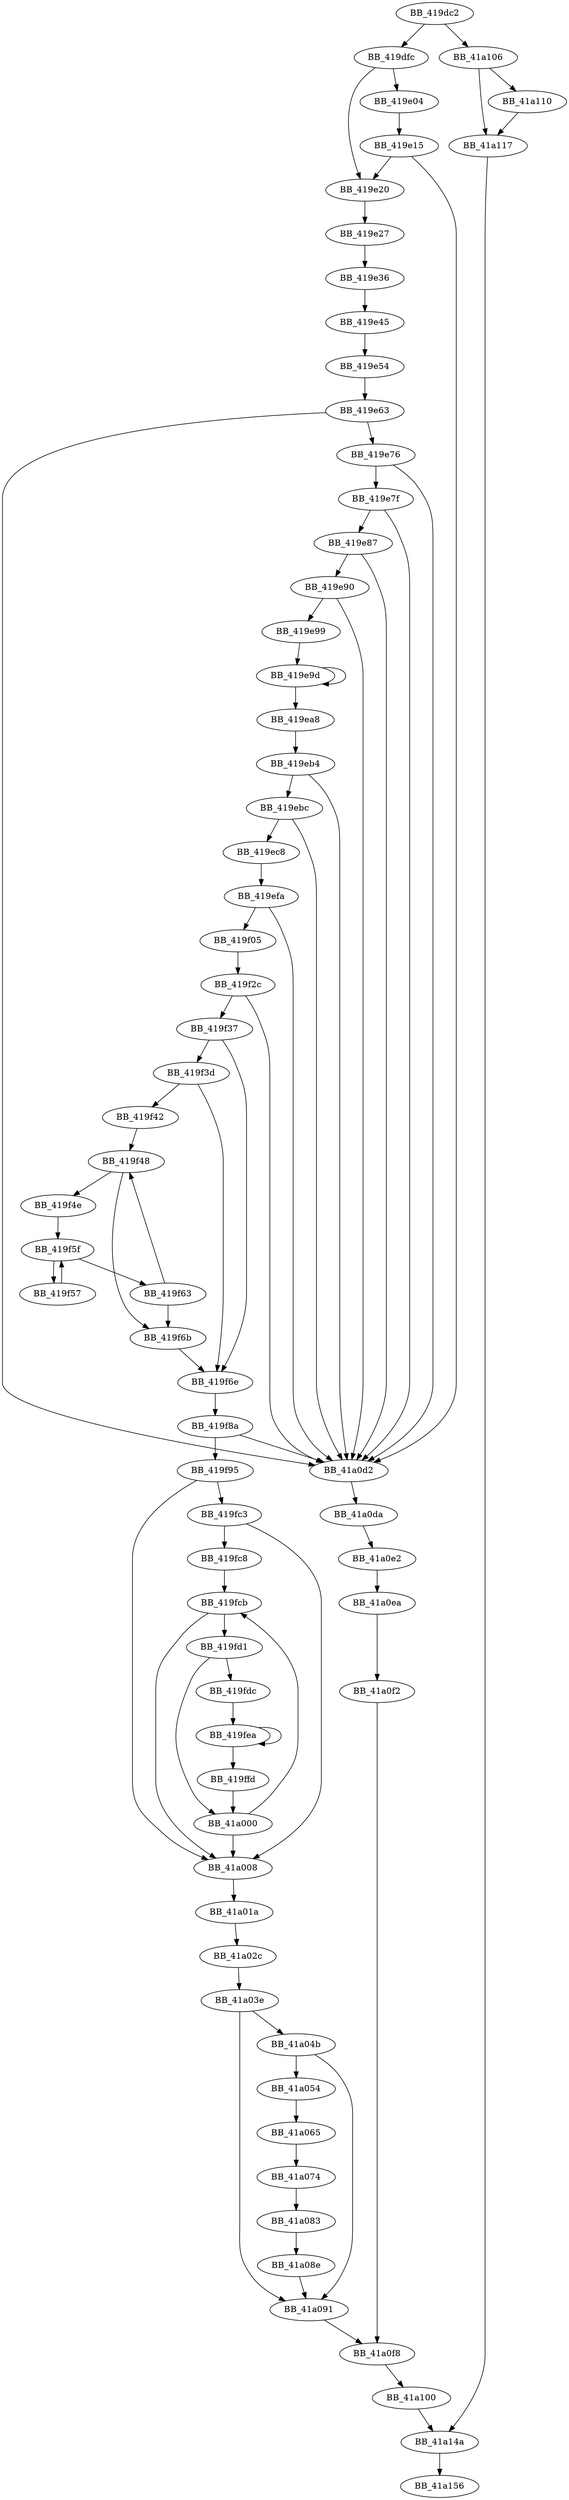 DiGraph ___init_ctype{
BB_419dc2->BB_419dfc
BB_419dc2->BB_41a106
BB_419dfc->BB_419e04
BB_419dfc->BB_419e20
BB_419e04->BB_419e15
BB_419e15->BB_419e20
BB_419e15->BB_41a0d2
BB_419e20->BB_419e27
BB_419e27->BB_419e36
BB_419e36->BB_419e45
BB_419e45->BB_419e54
BB_419e54->BB_419e63
BB_419e63->BB_419e76
BB_419e63->BB_41a0d2
BB_419e76->BB_419e7f
BB_419e76->BB_41a0d2
BB_419e7f->BB_419e87
BB_419e7f->BB_41a0d2
BB_419e87->BB_419e90
BB_419e87->BB_41a0d2
BB_419e90->BB_419e99
BB_419e90->BB_41a0d2
BB_419e99->BB_419e9d
BB_419e9d->BB_419e9d
BB_419e9d->BB_419ea8
BB_419ea8->BB_419eb4
BB_419eb4->BB_419ebc
BB_419eb4->BB_41a0d2
BB_419ebc->BB_419ec8
BB_419ebc->BB_41a0d2
BB_419ec8->BB_419efa
BB_419efa->BB_419f05
BB_419efa->BB_41a0d2
BB_419f05->BB_419f2c
BB_419f2c->BB_419f37
BB_419f2c->BB_41a0d2
BB_419f37->BB_419f3d
BB_419f37->BB_419f6e
BB_419f3d->BB_419f42
BB_419f3d->BB_419f6e
BB_419f42->BB_419f48
BB_419f48->BB_419f4e
BB_419f48->BB_419f6b
BB_419f4e->BB_419f5f
BB_419f57->BB_419f5f
BB_419f5f->BB_419f57
BB_419f5f->BB_419f63
BB_419f63->BB_419f48
BB_419f63->BB_419f6b
BB_419f6b->BB_419f6e
BB_419f6e->BB_419f8a
BB_419f8a->BB_419f95
BB_419f8a->BB_41a0d2
BB_419f95->BB_419fc3
BB_419f95->BB_41a008
BB_419fc3->BB_419fc8
BB_419fc3->BB_41a008
BB_419fc8->BB_419fcb
BB_419fcb->BB_419fd1
BB_419fcb->BB_41a008
BB_419fd1->BB_419fdc
BB_419fd1->BB_41a000
BB_419fdc->BB_419fea
BB_419fea->BB_419fea
BB_419fea->BB_419ffd
BB_419ffd->BB_41a000
BB_41a000->BB_419fcb
BB_41a000->BB_41a008
BB_41a008->BB_41a01a
BB_41a01a->BB_41a02c
BB_41a02c->BB_41a03e
BB_41a03e->BB_41a04b
BB_41a03e->BB_41a091
BB_41a04b->BB_41a054
BB_41a04b->BB_41a091
BB_41a054->BB_41a065
BB_41a065->BB_41a074
BB_41a074->BB_41a083
BB_41a083->BB_41a08e
BB_41a08e->BB_41a091
BB_41a091->BB_41a0f8
BB_41a0d2->BB_41a0da
BB_41a0da->BB_41a0e2
BB_41a0e2->BB_41a0ea
BB_41a0ea->BB_41a0f2
BB_41a0f2->BB_41a0f8
BB_41a0f8->BB_41a100
BB_41a100->BB_41a14a
BB_41a106->BB_41a110
BB_41a106->BB_41a117
BB_41a110->BB_41a117
BB_41a117->BB_41a14a
BB_41a14a->BB_41a156
}
